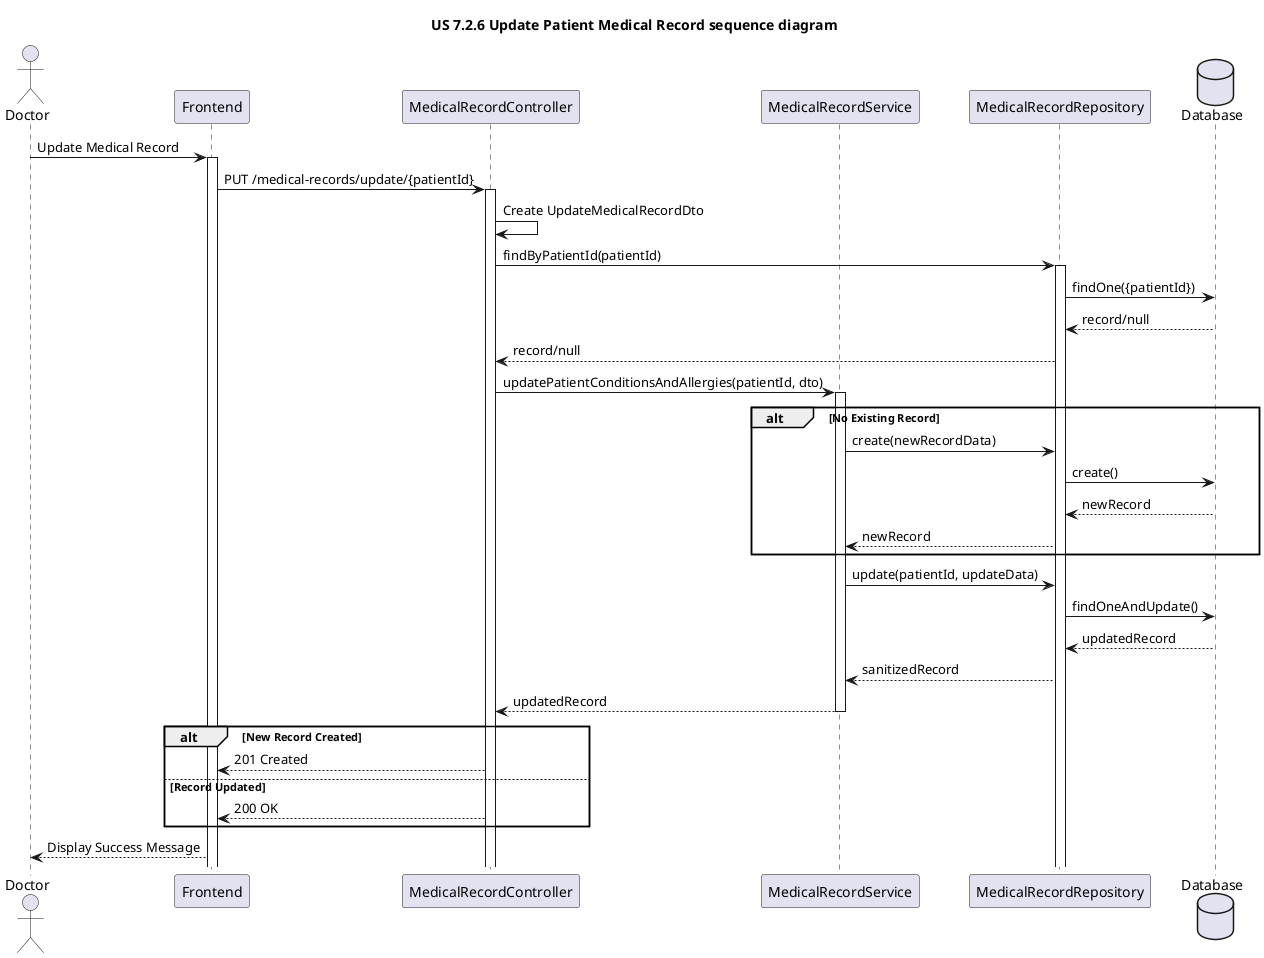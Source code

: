 @startuml namespace US 7.2.6 sequence diagram
title US 7.2.6 Update Patient Medical Record sequence diagram

actor Doctor
participant "Frontend" as FE
participant "MedicalRecordController" as MC
participant "MedicalRecordService" as MS
participant "MedicalRecordRepository" as MR
database "Database" as DB

Doctor -> FE: Update Medical Record
activate FE

FE -> MC: PUT /medical-records/update/{patientId}
activate MC

MC -> MC: Create UpdateMedicalRecordDto
MC -> MR: findByPatientId(patientId)
activate MR

MR -> DB: findOne({patientId})
DB --> MR: record/null
MR --> MC: record/null

MC -> MS: updatePatientConditionsAndAllergies(patientId, dto)
activate MS

alt No Existing Record
    MS -> MR: create(newRecordData)
    MR -> DB: create()
    DB --> MR: newRecord
    MR --> MS: newRecord
end

MS -> MR: update(patientId, updateData)
MR -> DB: findOneAndUpdate()
DB --> MR: updatedRecord
MR --> MS: sanitizedRecord

MS --> MC: updatedRecord
deactivate MS

alt New Record Created
    MC --> FE: 201 Created
else Record Updated
    MC --> FE: 200 OK
end

FE --> Doctor: Display Success Message

@enduml
